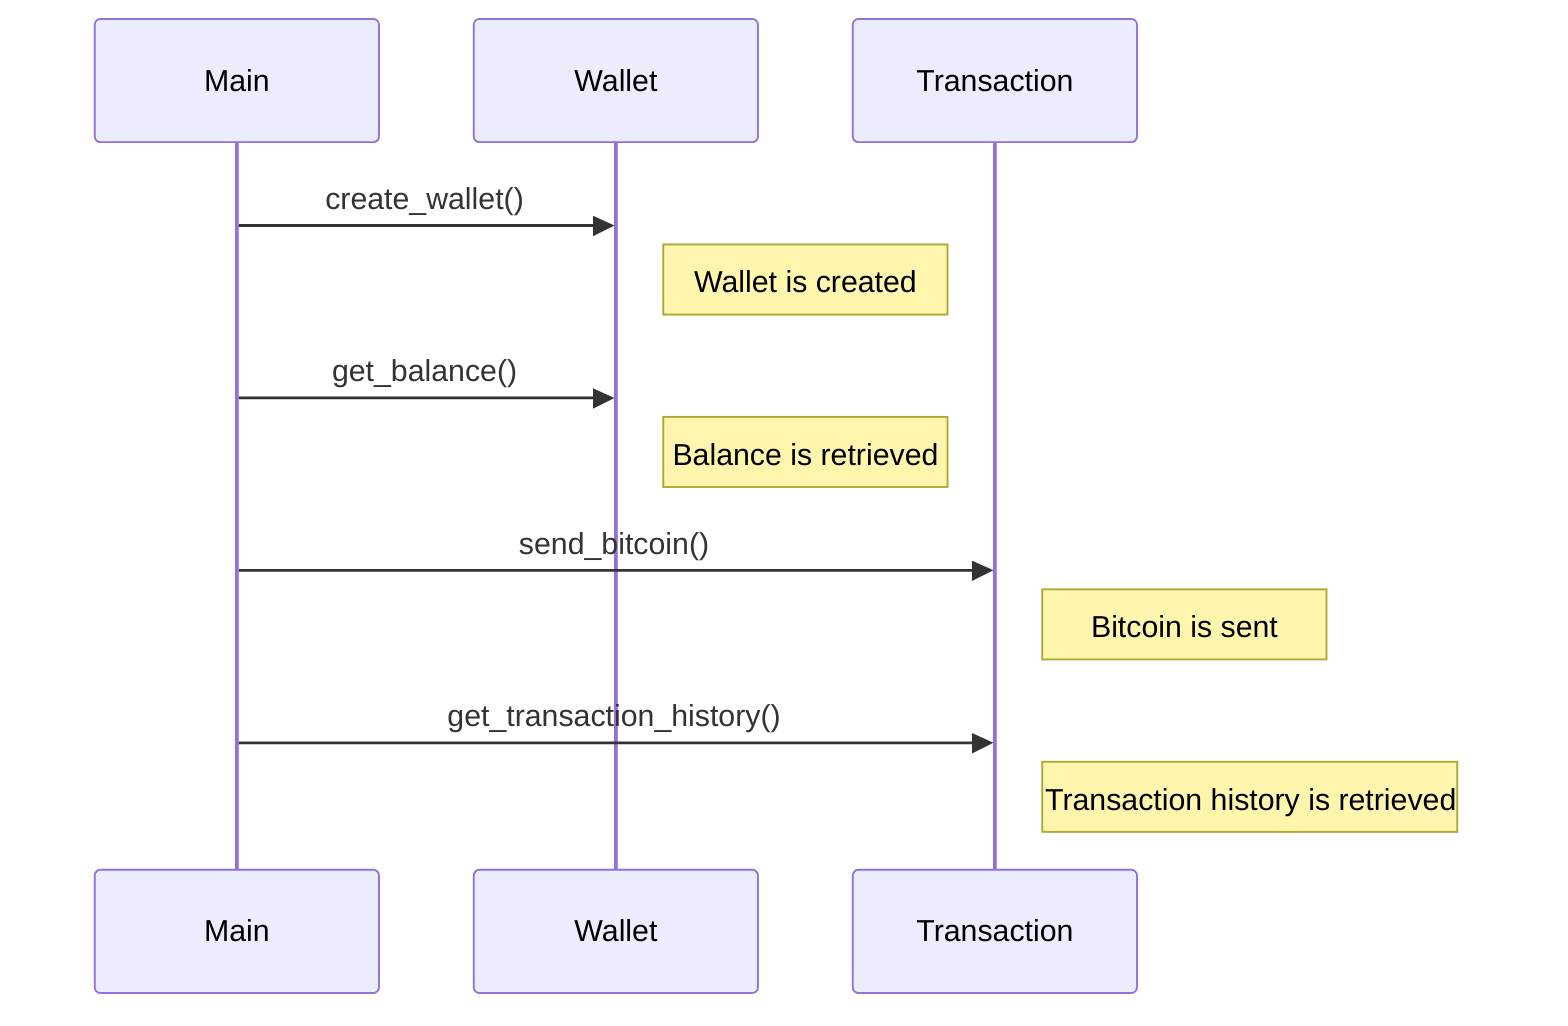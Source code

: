 sequenceDiagram
    participant M as Main
    participant W as Wallet
    participant T as Transaction
    M->>W: create_wallet()
    Note right of W: Wallet is created
    M->>W: get_balance()
    Note right of W: Balance is retrieved
    M->>T: send_bitcoin()
    Note right of T: Bitcoin is sent
    M->>T: get_transaction_history()
    Note right of T: Transaction history is retrieved